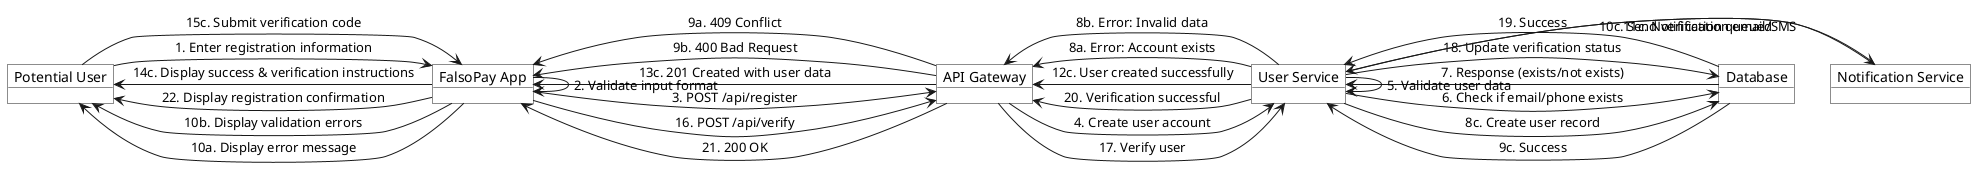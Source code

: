 @startuml CollaborationDiagram_UC1_Register

' Define participants with strategic positioning to minimize intersections
object "Potential User" as User #FFFFFF
object "FalsoPay App" as App #FFFFFF
object "API Gateway" as Gateway #FFFFFF
object "User Service" as UserService #FFFFFF
object "Database" as DB #FFFFFF
object "Notification Service" as NotifService #FFFFFF

' Position objects to minimize crossing lines
User -[hidden]right- App
App -[hidden]right- Gateway
Gateway -[hidden]right- UserService
UserService -[hidden]right- DB
UserService -[hidden]down- NotifService

' Messages (using message numbers to indicate order)
User -> App : 1. Enter registration information
App -> App : 2. Validate input format
App -> Gateway : 3. POST /api/register
Gateway -> UserService : 4. Create user account
UserService -> UserService : 5. Validate user data
UserService -> DB : 6. Check if email/phone exists
DB --> UserService : 7. Response (exists/not exists)

UserService --> Gateway : 8a. Error: Account exists
Gateway --> App : 9a. 409 Conflict
App --> User : 10a. Display error message

UserService --> Gateway : 8b. Error: Invalid data
Gateway --> App : 9b. 400 Bad Request
App --> User : 10b. Display validation errors

UserService -> DB : 8c. Create user record
DB --> UserService : 9c. Success
UserService -> NotifService : 10c. Send verification email/SMS
NotifService --> UserService : 11c. Notification queued
UserService --> Gateway : 12c. User created successfully
Gateway --> App : 13c. 201 Created with user data
App --> User : 14c. Display success & verification instructions

User -> App : 15c. Submit verification code
App -> Gateway : 16. POST /api/verify
Gateway -> UserService : 17. Verify user
UserService -> DB : 18. Update verification status
DB --> UserService : 19. Success
UserService --> Gateway : 20. Verification successful
Gateway --> App : 21. 200 OK
App --> User : 22. Display registration confirmation

@enduml 